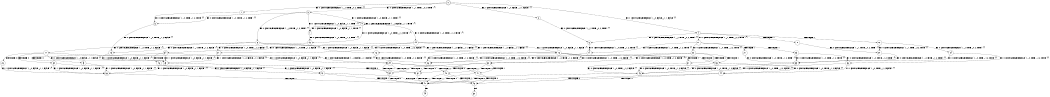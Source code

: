 digraph BCG {
size = "7, 10.5";
center = TRUE;
node [shape = circle];
0 [peripheries = 2];
0 -> 1 [label = "EX !0 !ATOMIC_EXCH_BRANCH (1, +1, TRUE, +0, 2, TRUE) !{}"];
0 -> 2 [label = "EX !1 !ATOMIC_EXCH_BRANCH (1, +0, FALSE, +1, 1, FALSE) !{}"];
0 -> 3 [label = "EX !0 !ATOMIC_EXCH_BRANCH (1, +1, TRUE, +0, 2, TRUE) !{}"];
0 -> 4 [label = "EX !1 !ATOMIC_EXCH_BRANCH (1, +0, FALSE, +1, 1, FALSE) !{}"];
1 -> 5 [label = "EX !0 !ATOMIC_EXCH_BRANCH (1, +0, TRUE, +1, 2, TRUE) !{}"];
2 -> 6 [label = "EX !0 !ATOMIC_EXCH_BRANCH (1, +1, TRUE, +0, 2, TRUE) !{}"];
3 -> 5 [label = "EX !0 !ATOMIC_EXCH_BRANCH (1, +0, TRUE, +1, 2, TRUE) !{}"];
3 -> 7 [label = "EX !1 !ATOMIC_EXCH_BRANCH (1, +0, FALSE, +1, 1, TRUE) !{}"];
3 -> 8 [label = "EX !0 !ATOMIC_EXCH_BRANCH (1, +0, TRUE, +1, 2, TRUE) !{}"];
3 -> 9 [label = "EX !1 !ATOMIC_EXCH_BRANCH (1, +0, FALSE, +1, 1, TRUE) !{}"];
4 -> 6 [label = "EX !0 !ATOMIC_EXCH_BRANCH (1, +1, TRUE, +0, 2, TRUE) !{}"];
4 -> 10 [label = "TERMINATE !1"];
4 -> 11 [label = "EX !0 !ATOMIC_EXCH_BRANCH (1, +1, TRUE, +0, 2, TRUE) !{}"];
4 -> 12 [label = "TERMINATE !1"];
5 -> 13 [label = "EX !0 !ATOMIC_EXCH_BRANCH (1, +0, TRUE, +1, 2, FALSE) !{}"];
6 -> 14 [label = "EX !0 !ATOMIC_EXCH_BRANCH (1, +0, TRUE, +1, 2, TRUE) !{}"];
7 -> 15 [label = "EX !0 !ATOMIC_EXCH_BRANCH (1, +0, TRUE, +1, 2, TRUE) !{}"];
8 -> 13 [label = "EX !0 !ATOMIC_EXCH_BRANCH (1, +0, TRUE, +1, 2, FALSE) !{}"];
8 -> 16 [label = "EX !1 !ATOMIC_EXCH_BRANCH (1, +0, FALSE, +1, 1, FALSE) !{}"];
8 -> 17 [label = "EX !0 !ATOMIC_EXCH_BRANCH (1, +0, TRUE, +1, 2, FALSE) !{}"];
8 -> 18 [label = "EX !1 !ATOMIC_EXCH_BRANCH (1, +0, FALSE, +1, 1, FALSE) !{}"];
9 -> 15 [label = "EX !0 !ATOMIC_EXCH_BRANCH (1, +0, TRUE, +1, 2, TRUE) !{}"];
9 -> 7 [label = "EX !1 !ATOMIC_EXCH_BRANCH (1, +0, FALSE, +1, 1, TRUE) !{}"];
9 -> 19 [label = "EX !0 !ATOMIC_EXCH_BRANCH (1, +0, TRUE, +1, 2, TRUE) !{}"];
9 -> 9 [label = "EX !1 !ATOMIC_EXCH_BRANCH (1, +0, FALSE, +1, 1, TRUE) !{}"];
10 -> 20 [label = "EX !0 !ATOMIC_EXCH_BRANCH (1, +1, TRUE, +0, 2, TRUE) !{}"];
11 -> 14 [label = "EX !0 !ATOMIC_EXCH_BRANCH (1, +0, TRUE, +1, 2, TRUE) !{}"];
11 -> 21 [label = "TERMINATE !1"];
11 -> 22 [label = "EX !0 !ATOMIC_EXCH_BRANCH (1, +0, TRUE, +1, 2, TRUE) !{}"];
11 -> 23 [label = "TERMINATE !1"];
12 -> 20 [label = "EX !0 !ATOMIC_EXCH_BRANCH (1, +1, TRUE, +0, 2, TRUE) !{}"];
12 -> 24 [label = "EX !0 !ATOMIC_EXCH_BRANCH (1, +1, TRUE, +0, 2, TRUE) !{}"];
13 -> 25 [label = "EX !1 !ATOMIC_EXCH_BRANCH (1, +0, FALSE, +1, 1, FALSE) !{}"];
14 -> 26 [label = "EX !0 !ATOMIC_EXCH_BRANCH (1, +0, TRUE, +1, 2, FALSE) !{}"];
15 -> 27 [label = "EX !0 !ATOMIC_EXCH_BRANCH (1, +0, TRUE, +1, 2, FALSE) !{}"];
16 -> 26 [label = "EX !0 !ATOMIC_EXCH_BRANCH (1, +0, TRUE, +1, 2, FALSE) !{}"];
17 -> 25 [label = "EX !1 !ATOMIC_EXCH_BRANCH (1, +0, FALSE, +1, 1, FALSE) !{}"];
17 -> 28 [label = "TERMINATE !0"];
17 -> 29 [label = "EX !1 !ATOMIC_EXCH_BRANCH (1, +0, FALSE, +1, 1, FALSE) !{}"];
17 -> 30 [label = "TERMINATE !0"];
18 -> 26 [label = "EX !0 !ATOMIC_EXCH_BRANCH (1, +0, TRUE, +1, 2, FALSE) !{}"];
18 -> 31 [label = "TERMINATE !1"];
18 -> 32 [label = "EX !0 !ATOMIC_EXCH_BRANCH (1, +0, TRUE, +1, 2, FALSE) !{}"];
18 -> 33 [label = "TERMINATE !1"];
19 -> 27 [label = "EX !0 !ATOMIC_EXCH_BRANCH (1, +0, TRUE, +1, 2, FALSE) !{}"];
19 -> 16 [label = "EX !1 !ATOMIC_EXCH_BRANCH (1, +0, FALSE, +1, 1, FALSE) !{}"];
19 -> 34 [label = "EX !0 !ATOMIC_EXCH_BRANCH (1, +0, TRUE, +1, 2, FALSE) !{}"];
19 -> 18 [label = "EX !1 !ATOMIC_EXCH_BRANCH (1, +0, FALSE, +1, 1, FALSE) !{}"];
20 -> 35 [label = "EX !0 !ATOMIC_EXCH_BRANCH (1, +0, TRUE, +1, 2, TRUE) !{}"];
21 -> 35 [label = "EX !0 !ATOMIC_EXCH_BRANCH (1, +0, TRUE, +1, 2, TRUE) !{}"];
22 -> 26 [label = "EX !0 !ATOMIC_EXCH_BRANCH (1, +0, TRUE, +1, 2, FALSE) !{}"];
22 -> 31 [label = "TERMINATE !1"];
22 -> 32 [label = "EX !0 !ATOMIC_EXCH_BRANCH (1, +0, TRUE, +1, 2, FALSE) !{}"];
22 -> 33 [label = "TERMINATE !1"];
23 -> 35 [label = "EX !0 !ATOMIC_EXCH_BRANCH (1, +0, TRUE, +1, 2, TRUE) !{}"];
23 -> 36 [label = "EX !0 !ATOMIC_EXCH_BRANCH (1, +0, TRUE, +1, 2, TRUE) !{}"];
24 -> 35 [label = "EX !0 !ATOMIC_EXCH_BRANCH (1, +0, TRUE, +1, 2, TRUE) !{}"];
24 -> 36 [label = "EX !0 !ATOMIC_EXCH_BRANCH (1, +0, TRUE, +1, 2, TRUE) !{}"];
25 -> 37 [label = "TERMINATE !0"];
26 -> 37 [label = "TERMINATE !0"];
27 -> 25 [label = "EX !1 !ATOMIC_EXCH_BRANCH (1, +0, FALSE, +1, 1, FALSE) !{}"];
28 -> 38 [label = "EX !1 !ATOMIC_EXCH_BRANCH (1, +0, FALSE, +1, 1, FALSE) !{}"];
29 -> 37 [label = "TERMINATE !0"];
29 -> 39 [label = "TERMINATE !1"];
29 -> 40 [label = "TERMINATE !0"];
29 -> 41 [label = "TERMINATE !1"];
30 -> 38 [label = "EX !1 !ATOMIC_EXCH_BRANCH (1, +0, FALSE, +1, 1, FALSE) !{}"];
30 -> 42 [label = "EX !1 !ATOMIC_EXCH_BRANCH (1, +0, FALSE, +1, 1, FALSE) !{}"];
31 -> 43 [label = "EX !0 !ATOMIC_EXCH_BRANCH (1, +0, TRUE, +1, 2, FALSE) !{}"];
32 -> 37 [label = "TERMINATE !0"];
32 -> 39 [label = "TERMINATE !1"];
32 -> 40 [label = "TERMINATE !0"];
32 -> 41 [label = "TERMINATE !1"];
33 -> 43 [label = "EX !0 !ATOMIC_EXCH_BRANCH (1, +0, TRUE, +1, 2, FALSE) !{}"];
33 -> 44 [label = "EX !0 !ATOMIC_EXCH_BRANCH (1, +0, TRUE, +1, 2, FALSE) !{}"];
34 -> 25 [label = "EX !1 !ATOMIC_EXCH_BRANCH (1, +0, FALSE, +1, 1, FALSE) !{}"];
34 -> 45 [label = "TERMINATE !0"];
34 -> 29 [label = "EX !1 !ATOMIC_EXCH_BRANCH (1, +0, FALSE, +1, 1, FALSE) !{}"];
34 -> 46 [label = "TERMINATE !0"];
35 -> 43 [label = "EX !0 !ATOMIC_EXCH_BRANCH (1, +0, TRUE, +1, 2, FALSE) !{}"];
36 -> 43 [label = "EX !0 !ATOMIC_EXCH_BRANCH (1, +0, TRUE, +1, 2, FALSE) !{}"];
36 -> 44 [label = "EX !0 !ATOMIC_EXCH_BRANCH (1, +0, TRUE, +1, 2, FALSE) !{}"];
37 -> 47 [label = "TERMINATE !1"];
38 -> 47 [label = "TERMINATE !1"];
39 -> 47 [label = "TERMINATE !0"];
40 -> 47 [label = "TERMINATE !1"];
40 -> 48 [label = "TERMINATE !1"];
41 -> 47 [label = "TERMINATE !0"];
41 -> 48 [label = "TERMINATE !0"];
42 -> 47 [label = "TERMINATE !1"];
42 -> 48 [label = "TERMINATE !1"];
43 -> 47 [label = "TERMINATE !0"];
44 -> 47 [label = "TERMINATE !0"];
44 -> 48 [label = "TERMINATE !0"];
45 -> 38 [label = "EX !1 !ATOMIC_EXCH_BRANCH (1, +0, FALSE, +1, 1, FALSE) !{}"];
46 -> 38 [label = "EX !1 !ATOMIC_EXCH_BRANCH (1, +0, FALSE, +1, 1, FALSE) !{}"];
46 -> 42 [label = "EX !1 !ATOMIC_EXCH_BRANCH (1, +0, FALSE, +1, 1, FALSE) !{}"];
47 -> 49 [label = "exit"];
48 -> 50 [label = "exit"];
}
